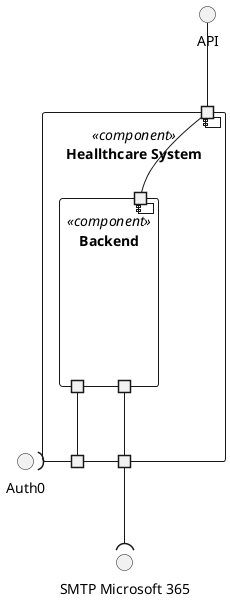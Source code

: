 @startuml logical-view
top to bottom direction
 
interface "API" as API
interface "Auth0" as AUTH0
interface "SMTP Microsoft 365" as SMTP
 
component "Heallthcare System" <<component>> {
 
  portin " " as PIAPI
  portout " " as POAUTH0
  portout " " as POSMTP
 
  component "Backend" <<component>> {
    portin " " as BEPI
    portout " " as BEPOAUTH0
    portout " " as BEPOSMTP
  }
 

 
}
 
API -- PIAPI
POAUTH0 -l-( AUTH0
BEPOAUTH0 -- POAUTH0
BEPI -- PIAPI
POSMTP --( SMTP
BEPOSMTP -- POSMTP

 
@enduml